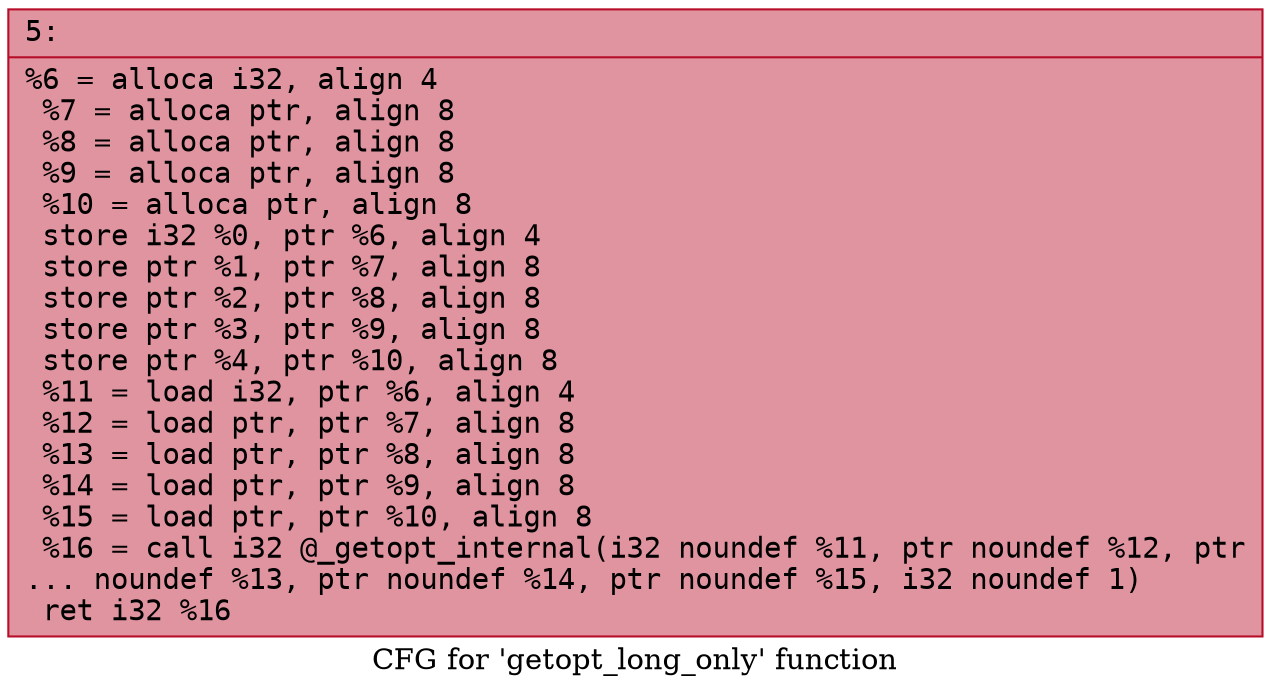 digraph "CFG for 'getopt_long_only' function" {
	label="CFG for 'getopt_long_only' function";

	Node0x600000d3da40 [shape=record,color="#b70d28ff", style=filled, fillcolor="#b70d2870" fontname="Courier",label="{5:\l|  %6 = alloca i32, align 4\l  %7 = alloca ptr, align 8\l  %8 = alloca ptr, align 8\l  %9 = alloca ptr, align 8\l  %10 = alloca ptr, align 8\l  store i32 %0, ptr %6, align 4\l  store ptr %1, ptr %7, align 8\l  store ptr %2, ptr %8, align 8\l  store ptr %3, ptr %9, align 8\l  store ptr %4, ptr %10, align 8\l  %11 = load i32, ptr %6, align 4\l  %12 = load ptr, ptr %7, align 8\l  %13 = load ptr, ptr %8, align 8\l  %14 = load ptr, ptr %9, align 8\l  %15 = load ptr, ptr %10, align 8\l  %16 = call i32 @_getopt_internal(i32 noundef %11, ptr noundef %12, ptr\l... noundef %13, ptr noundef %14, ptr noundef %15, i32 noundef 1)\l  ret i32 %16\l}"];
}
